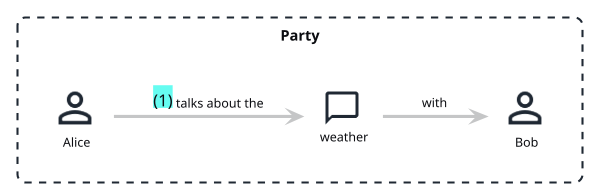 ' Do not edit
' Theme Gallery
' autogenerated by script
'
@startuml
!theme spacelab-white
!include <DomainStory/domainStory>

Boundary(Party) {
    Person(Alice)
    Conversation(weather)
    Person(Bob)
}

activity(1, Alice, talks about the, weather, with, Bob)
@enduml